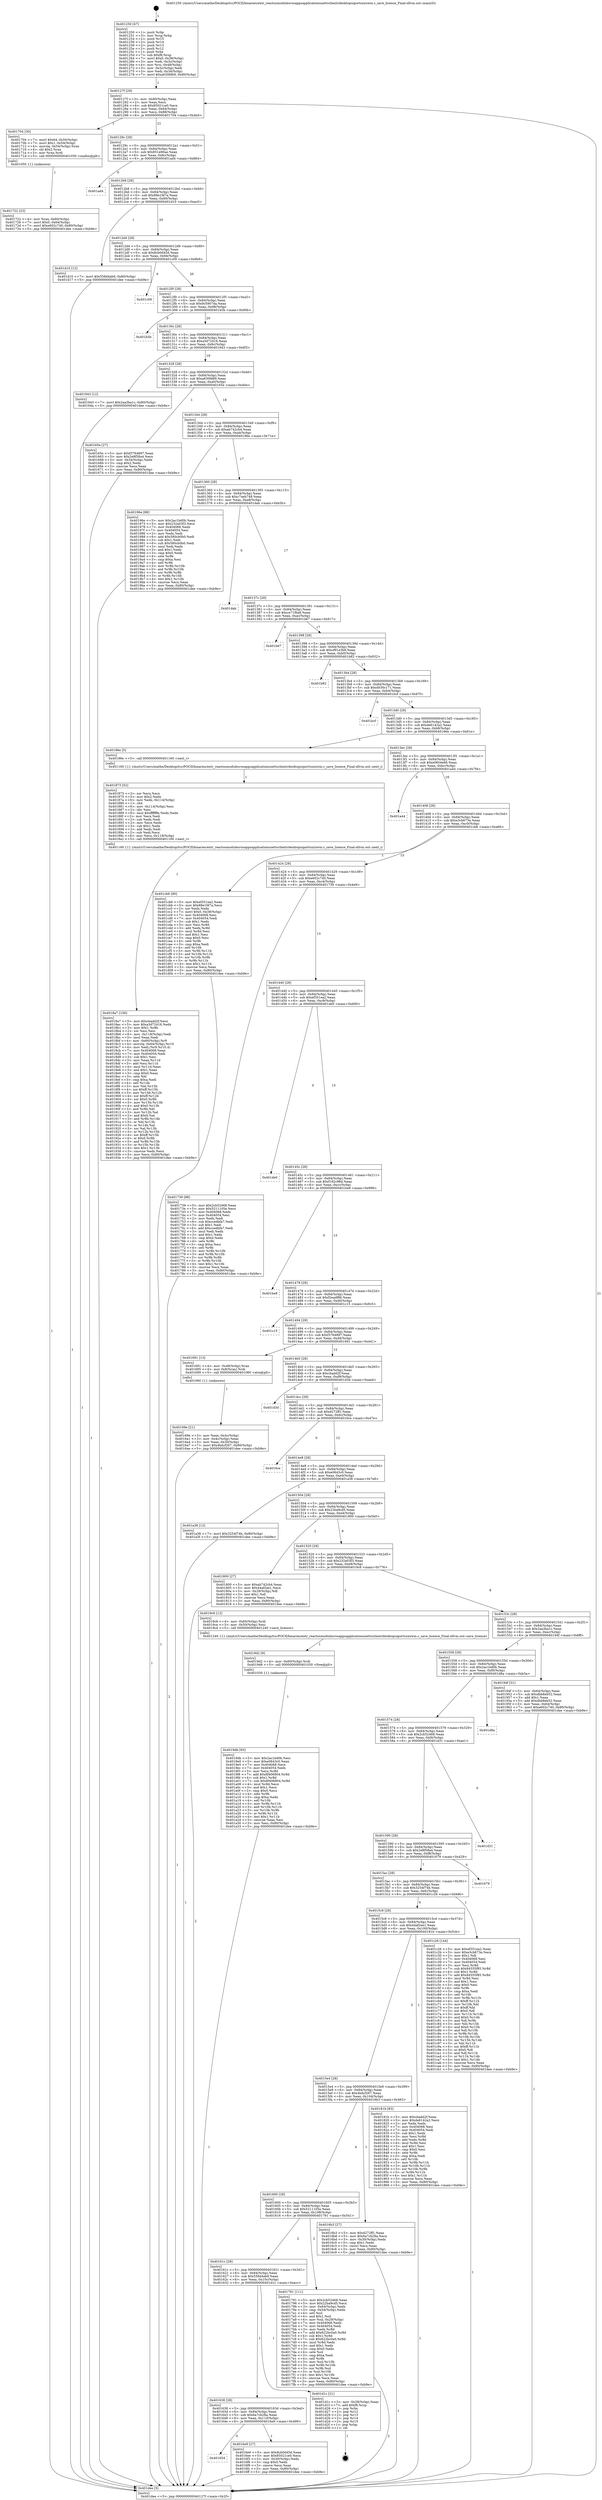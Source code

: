 digraph "0x401250" {
  label = "0x401250 (/mnt/c/Users/mathe/Desktop/tcc/POCII/binaries/extr_reactosmodulesrosappsapplicationsnettsclientrdesktopuiportsxxxwin.c_save_licence_Final-ollvm.out::main(0))"
  labelloc = "t"
  node[shape=record]

  Entry [label="",width=0.3,height=0.3,shape=circle,fillcolor=black,style=filled]
  "0x40127f" [label="{
     0x40127f [29]\l
     | [instrs]\l
     &nbsp;&nbsp;0x40127f \<+3\>: mov -0x80(%rbp),%eax\l
     &nbsp;&nbsp;0x401282 \<+2\>: mov %eax,%ecx\l
     &nbsp;&nbsp;0x401284 \<+6\>: sub $0x85021ce0,%ecx\l
     &nbsp;&nbsp;0x40128a \<+6\>: mov %eax,-0x84(%rbp)\l
     &nbsp;&nbsp;0x401290 \<+6\>: mov %ecx,-0x88(%rbp)\l
     &nbsp;&nbsp;0x401296 \<+6\>: je 0000000000401704 \<main+0x4b4\>\l
  }"]
  "0x401704" [label="{
     0x401704 [30]\l
     | [instrs]\l
     &nbsp;&nbsp;0x401704 \<+7\>: movl $0x64,-0x50(%rbp)\l
     &nbsp;&nbsp;0x40170b \<+7\>: movl $0x1,-0x54(%rbp)\l
     &nbsp;&nbsp;0x401712 \<+4\>: movslq -0x54(%rbp),%rax\l
     &nbsp;&nbsp;0x401716 \<+4\>: shl $0x2,%rax\l
     &nbsp;&nbsp;0x40171a \<+3\>: mov %rax,%rdi\l
     &nbsp;&nbsp;0x40171d \<+5\>: call 0000000000401050 \<malloc@plt\>\l
     | [calls]\l
     &nbsp;&nbsp;0x401050 \{1\} (unknown)\l
  }"]
  "0x40129c" [label="{
     0x40129c [28]\l
     | [instrs]\l
     &nbsp;&nbsp;0x40129c \<+5\>: jmp 00000000004012a1 \<main+0x51\>\l
     &nbsp;&nbsp;0x4012a1 \<+6\>: mov -0x84(%rbp),%eax\l
     &nbsp;&nbsp;0x4012a7 \<+5\>: sub $0x851e90ae,%eax\l
     &nbsp;&nbsp;0x4012ac \<+6\>: mov %eax,-0x8c(%rbp)\l
     &nbsp;&nbsp;0x4012b2 \<+6\>: je 0000000000401ad4 \<main+0x884\>\l
  }"]
  Exit [label="",width=0.3,height=0.3,shape=circle,fillcolor=black,style=filled,peripheries=2]
  "0x401ad4" [label="{
     0x401ad4\l
  }", style=dashed]
  "0x4012b8" [label="{
     0x4012b8 [28]\l
     | [instrs]\l
     &nbsp;&nbsp;0x4012b8 \<+5\>: jmp 00000000004012bd \<main+0x6d\>\l
     &nbsp;&nbsp;0x4012bd \<+6\>: mov -0x84(%rbp),%eax\l
     &nbsp;&nbsp;0x4012c3 \<+5\>: sub $0x88e1fd7a,%eax\l
     &nbsp;&nbsp;0x4012c8 \<+6\>: mov %eax,-0x90(%rbp)\l
     &nbsp;&nbsp;0x4012ce \<+6\>: je 0000000000401d10 \<main+0xac0\>\l
  }"]
  "0x4019db" [label="{
     0x4019db [93]\l
     | [instrs]\l
     &nbsp;&nbsp;0x4019db \<+5\>: mov $0x2ac1bd0b,%esi\l
     &nbsp;&nbsp;0x4019e0 \<+5\>: mov $0xe0643c0,%eax\l
     &nbsp;&nbsp;0x4019e5 \<+7\>: mov 0x404068,%ecx\l
     &nbsp;&nbsp;0x4019ec \<+7\>: mov 0x404054,%edx\l
     &nbsp;&nbsp;0x4019f3 \<+3\>: mov %ecx,%r8d\l
     &nbsp;&nbsp;0x4019f6 \<+7\>: add $0x8f406804,%r8d\l
     &nbsp;&nbsp;0x4019fd \<+4\>: sub $0x1,%r8d\l
     &nbsp;&nbsp;0x401a01 \<+7\>: sub $0x8f406804,%r8d\l
     &nbsp;&nbsp;0x401a08 \<+4\>: imul %r8d,%ecx\l
     &nbsp;&nbsp;0x401a0c \<+3\>: and $0x1,%ecx\l
     &nbsp;&nbsp;0x401a0f \<+3\>: cmp $0x0,%ecx\l
     &nbsp;&nbsp;0x401a12 \<+4\>: sete %r9b\l
     &nbsp;&nbsp;0x401a16 \<+3\>: cmp $0xa,%edx\l
     &nbsp;&nbsp;0x401a19 \<+4\>: setl %r10b\l
     &nbsp;&nbsp;0x401a1d \<+3\>: mov %r9b,%r11b\l
     &nbsp;&nbsp;0x401a20 \<+3\>: and %r10b,%r11b\l
     &nbsp;&nbsp;0x401a23 \<+3\>: xor %r10b,%r9b\l
     &nbsp;&nbsp;0x401a26 \<+3\>: or %r9b,%r11b\l
     &nbsp;&nbsp;0x401a29 \<+4\>: test $0x1,%r11b\l
     &nbsp;&nbsp;0x401a2d \<+3\>: cmovne %eax,%esi\l
     &nbsp;&nbsp;0x401a30 \<+3\>: mov %esi,-0x80(%rbp)\l
     &nbsp;&nbsp;0x401a33 \<+5\>: jmp 0000000000401dee \<main+0xb9e\>\l
  }"]
  "0x401d10" [label="{
     0x401d10 [12]\l
     | [instrs]\l
     &nbsp;&nbsp;0x401d10 \<+7\>: movl $0x558d4ab9,-0x80(%rbp)\l
     &nbsp;&nbsp;0x401d17 \<+5\>: jmp 0000000000401dee \<main+0xb9e\>\l
  }"]
  "0x4012d4" [label="{
     0x4012d4 [28]\l
     | [instrs]\l
     &nbsp;&nbsp;0x4012d4 \<+5\>: jmp 00000000004012d9 \<main+0x89\>\l
     &nbsp;&nbsp;0x4012d9 \<+6\>: mov -0x84(%rbp),%eax\l
     &nbsp;&nbsp;0x4012df \<+5\>: sub $0x8cb0d45d,%eax\l
     &nbsp;&nbsp;0x4012e4 \<+6\>: mov %eax,-0x94(%rbp)\l
     &nbsp;&nbsp;0x4012ea \<+6\>: je 0000000000401c09 \<main+0x9b9\>\l
  }"]
  "0x4019d2" [label="{
     0x4019d2 [9]\l
     | [instrs]\l
     &nbsp;&nbsp;0x4019d2 \<+4\>: mov -0x60(%rbp),%rdi\l
     &nbsp;&nbsp;0x4019d6 \<+5\>: call 0000000000401030 \<free@plt\>\l
     | [calls]\l
     &nbsp;&nbsp;0x401030 \{1\} (unknown)\l
  }"]
  "0x401c09" [label="{
     0x401c09\l
  }", style=dashed]
  "0x4012f0" [label="{
     0x4012f0 [28]\l
     | [instrs]\l
     &nbsp;&nbsp;0x4012f0 \<+5\>: jmp 00000000004012f5 \<main+0xa5\>\l
     &nbsp;&nbsp;0x4012f5 \<+6\>: mov -0x84(%rbp),%eax\l
     &nbsp;&nbsp;0x4012fb \<+5\>: sub $0x9c5907da,%eax\l
     &nbsp;&nbsp;0x401300 \<+6\>: mov %eax,-0x98(%rbp)\l
     &nbsp;&nbsp;0x401306 \<+6\>: je 0000000000401b5b \<main+0x90b\>\l
  }"]
  "0x4018a7" [label="{
     0x4018a7 [156]\l
     | [instrs]\l
     &nbsp;&nbsp;0x4018a7 \<+5\>: mov $0xcbadd2f,%ecx\l
     &nbsp;&nbsp;0x4018ac \<+5\>: mov $0xa3d72416,%edx\l
     &nbsp;&nbsp;0x4018b1 \<+3\>: mov $0x1,%r8b\l
     &nbsp;&nbsp;0x4018b4 \<+2\>: xor %esi,%esi\l
     &nbsp;&nbsp;0x4018b6 \<+6\>: mov -0x118(%rbp),%edi\l
     &nbsp;&nbsp;0x4018bc \<+3\>: imul %eax,%edi\l
     &nbsp;&nbsp;0x4018bf \<+4\>: mov -0x60(%rbp),%r9\l
     &nbsp;&nbsp;0x4018c3 \<+4\>: movslq -0x64(%rbp),%r10\l
     &nbsp;&nbsp;0x4018c7 \<+4\>: mov %edi,(%r9,%r10,4)\l
     &nbsp;&nbsp;0x4018cb \<+7\>: mov 0x404068,%eax\l
     &nbsp;&nbsp;0x4018d2 \<+7\>: mov 0x404054,%edi\l
     &nbsp;&nbsp;0x4018d9 \<+3\>: sub $0x1,%esi\l
     &nbsp;&nbsp;0x4018dc \<+3\>: mov %eax,%r11d\l
     &nbsp;&nbsp;0x4018df \<+3\>: add %esi,%r11d\l
     &nbsp;&nbsp;0x4018e2 \<+4\>: imul %r11d,%eax\l
     &nbsp;&nbsp;0x4018e6 \<+3\>: and $0x1,%eax\l
     &nbsp;&nbsp;0x4018e9 \<+3\>: cmp $0x0,%eax\l
     &nbsp;&nbsp;0x4018ec \<+3\>: sete %bl\l
     &nbsp;&nbsp;0x4018ef \<+3\>: cmp $0xa,%edi\l
     &nbsp;&nbsp;0x4018f2 \<+4\>: setl %r14b\l
     &nbsp;&nbsp;0x4018f6 \<+3\>: mov %bl,%r15b\l
     &nbsp;&nbsp;0x4018f9 \<+4\>: xor $0xff,%r15b\l
     &nbsp;&nbsp;0x4018fd \<+3\>: mov %r14b,%r12b\l
     &nbsp;&nbsp;0x401900 \<+4\>: xor $0xff,%r12b\l
     &nbsp;&nbsp;0x401904 \<+4\>: xor $0x0,%r8b\l
     &nbsp;&nbsp;0x401908 \<+3\>: mov %r15b,%r13b\l
     &nbsp;&nbsp;0x40190b \<+4\>: and $0x0,%r13b\l
     &nbsp;&nbsp;0x40190f \<+3\>: and %r8b,%bl\l
     &nbsp;&nbsp;0x401912 \<+3\>: mov %r12b,%al\l
     &nbsp;&nbsp;0x401915 \<+2\>: and $0x0,%al\l
     &nbsp;&nbsp;0x401917 \<+3\>: and %r8b,%r14b\l
     &nbsp;&nbsp;0x40191a \<+3\>: or %bl,%r13b\l
     &nbsp;&nbsp;0x40191d \<+3\>: or %r14b,%al\l
     &nbsp;&nbsp;0x401920 \<+3\>: xor %al,%r13b\l
     &nbsp;&nbsp;0x401923 \<+3\>: or %r12b,%r15b\l
     &nbsp;&nbsp;0x401926 \<+4\>: xor $0xff,%r15b\l
     &nbsp;&nbsp;0x40192a \<+4\>: or $0x0,%r8b\l
     &nbsp;&nbsp;0x40192e \<+3\>: and %r8b,%r15b\l
     &nbsp;&nbsp;0x401931 \<+3\>: or %r15b,%r13b\l
     &nbsp;&nbsp;0x401934 \<+4\>: test $0x1,%r13b\l
     &nbsp;&nbsp;0x401938 \<+3\>: cmovne %edx,%ecx\l
     &nbsp;&nbsp;0x40193b \<+3\>: mov %ecx,-0x80(%rbp)\l
     &nbsp;&nbsp;0x40193e \<+5\>: jmp 0000000000401dee \<main+0xb9e\>\l
  }"]
  "0x401b5b" [label="{
     0x401b5b\l
  }", style=dashed]
  "0x40130c" [label="{
     0x40130c [28]\l
     | [instrs]\l
     &nbsp;&nbsp;0x40130c \<+5\>: jmp 0000000000401311 \<main+0xc1\>\l
     &nbsp;&nbsp;0x401311 \<+6\>: mov -0x84(%rbp),%eax\l
     &nbsp;&nbsp;0x401317 \<+5\>: sub $0xa3d72416,%eax\l
     &nbsp;&nbsp;0x40131c \<+6\>: mov %eax,-0x9c(%rbp)\l
     &nbsp;&nbsp;0x401322 \<+6\>: je 0000000000401943 \<main+0x6f3\>\l
  }"]
  "0x401873" [label="{
     0x401873 [52]\l
     | [instrs]\l
     &nbsp;&nbsp;0x401873 \<+2\>: xor %ecx,%ecx\l
     &nbsp;&nbsp;0x401875 \<+5\>: mov $0x2,%edx\l
     &nbsp;&nbsp;0x40187a \<+6\>: mov %edx,-0x114(%rbp)\l
     &nbsp;&nbsp;0x401880 \<+1\>: cltd\l
     &nbsp;&nbsp;0x401881 \<+6\>: mov -0x114(%rbp),%esi\l
     &nbsp;&nbsp;0x401887 \<+2\>: idiv %esi\l
     &nbsp;&nbsp;0x401889 \<+6\>: imul $0xfffffffe,%edx,%edx\l
     &nbsp;&nbsp;0x40188f \<+2\>: mov %ecx,%edi\l
     &nbsp;&nbsp;0x401891 \<+2\>: sub %edx,%edi\l
     &nbsp;&nbsp;0x401893 \<+2\>: mov %ecx,%edx\l
     &nbsp;&nbsp;0x401895 \<+3\>: sub $0x1,%edx\l
     &nbsp;&nbsp;0x401898 \<+2\>: add %edx,%edi\l
     &nbsp;&nbsp;0x40189a \<+2\>: sub %edi,%ecx\l
     &nbsp;&nbsp;0x40189c \<+6\>: mov %ecx,-0x118(%rbp)\l
     &nbsp;&nbsp;0x4018a2 \<+5\>: call 0000000000401160 \<next_i\>\l
     | [calls]\l
     &nbsp;&nbsp;0x401160 \{1\} (/mnt/c/Users/mathe/Desktop/tcc/POCII/binaries/extr_reactosmodulesrosappsapplicationsnettsclientrdesktopuiportsxxxwin.c_save_licence_Final-ollvm.out::next_i)\l
  }"]
  "0x401943" [label="{
     0x401943 [12]\l
     | [instrs]\l
     &nbsp;&nbsp;0x401943 \<+7\>: movl $0x2aa3ba1c,-0x80(%rbp)\l
     &nbsp;&nbsp;0x40194a \<+5\>: jmp 0000000000401dee \<main+0xb9e\>\l
  }"]
  "0x401328" [label="{
     0x401328 [28]\l
     | [instrs]\l
     &nbsp;&nbsp;0x401328 \<+5\>: jmp 000000000040132d \<main+0xdd\>\l
     &nbsp;&nbsp;0x40132d \<+6\>: mov -0x84(%rbp),%eax\l
     &nbsp;&nbsp;0x401333 \<+5\>: sub $0xa630fd69,%eax\l
     &nbsp;&nbsp;0x401338 \<+6\>: mov %eax,-0xa0(%rbp)\l
     &nbsp;&nbsp;0x40133e \<+6\>: je 000000000040165e \<main+0x40e\>\l
  }"]
  "0x401722" [label="{
     0x401722 [23]\l
     | [instrs]\l
     &nbsp;&nbsp;0x401722 \<+4\>: mov %rax,-0x60(%rbp)\l
     &nbsp;&nbsp;0x401726 \<+7\>: movl $0x0,-0x64(%rbp)\l
     &nbsp;&nbsp;0x40172d \<+7\>: movl $0xe602c740,-0x80(%rbp)\l
     &nbsp;&nbsp;0x401734 \<+5\>: jmp 0000000000401dee \<main+0xb9e\>\l
  }"]
  "0x40165e" [label="{
     0x40165e [27]\l
     | [instrs]\l
     &nbsp;&nbsp;0x40165e \<+5\>: mov $0xf3764897,%eax\l
     &nbsp;&nbsp;0x401663 \<+5\>: mov $0x2e8f58a4,%ecx\l
     &nbsp;&nbsp;0x401668 \<+3\>: mov -0x34(%rbp),%edx\l
     &nbsp;&nbsp;0x40166b \<+3\>: cmp $0x2,%edx\l
     &nbsp;&nbsp;0x40166e \<+3\>: cmovne %ecx,%eax\l
     &nbsp;&nbsp;0x401671 \<+3\>: mov %eax,-0x80(%rbp)\l
     &nbsp;&nbsp;0x401674 \<+5\>: jmp 0000000000401dee \<main+0xb9e\>\l
  }"]
  "0x401344" [label="{
     0x401344 [28]\l
     | [instrs]\l
     &nbsp;&nbsp;0x401344 \<+5\>: jmp 0000000000401349 \<main+0xf9\>\l
     &nbsp;&nbsp;0x401349 \<+6\>: mov -0x84(%rbp),%eax\l
     &nbsp;&nbsp;0x40134f \<+5\>: sub $0xab742cb4,%eax\l
     &nbsp;&nbsp;0x401354 \<+6\>: mov %eax,-0xa4(%rbp)\l
     &nbsp;&nbsp;0x40135a \<+6\>: je 000000000040196e \<main+0x71e\>\l
  }"]
  "0x401dee" [label="{
     0x401dee [5]\l
     | [instrs]\l
     &nbsp;&nbsp;0x401dee \<+5\>: jmp 000000000040127f \<main+0x2f\>\l
  }"]
  "0x401250" [label="{
     0x401250 [47]\l
     | [instrs]\l
     &nbsp;&nbsp;0x401250 \<+1\>: push %rbp\l
     &nbsp;&nbsp;0x401251 \<+3\>: mov %rsp,%rbp\l
     &nbsp;&nbsp;0x401254 \<+2\>: push %r15\l
     &nbsp;&nbsp;0x401256 \<+2\>: push %r14\l
     &nbsp;&nbsp;0x401258 \<+2\>: push %r13\l
     &nbsp;&nbsp;0x40125a \<+2\>: push %r12\l
     &nbsp;&nbsp;0x40125c \<+1\>: push %rbx\l
     &nbsp;&nbsp;0x40125d \<+7\>: sub $0xf8,%rsp\l
     &nbsp;&nbsp;0x401264 \<+7\>: movl $0x0,-0x38(%rbp)\l
     &nbsp;&nbsp;0x40126b \<+3\>: mov %edi,-0x3c(%rbp)\l
     &nbsp;&nbsp;0x40126e \<+4\>: mov %rsi,-0x48(%rbp)\l
     &nbsp;&nbsp;0x401272 \<+3\>: mov -0x3c(%rbp),%edi\l
     &nbsp;&nbsp;0x401275 \<+3\>: mov %edi,-0x34(%rbp)\l
     &nbsp;&nbsp;0x401278 \<+7\>: movl $0xa630fd69,-0x80(%rbp)\l
  }"]
  "0x401654" [label="{
     0x401654\l
  }", style=dashed]
  "0x40196e" [label="{
     0x40196e [88]\l
     | [instrs]\l
     &nbsp;&nbsp;0x40196e \<+5\>: mov $0x2ac1bd0b,%eax\l
     &nbsp;&nbsp;0x401973 \<+5\>: mov $0x232a03f3,%ecx\l
     &nbsp;&nbsp;0x401978 \<+7\>: mov 0x404068,%edx\l
     &nbsp;&nbsp;0x40197f \<+7\>: mov 0x404054,%esi\l
     &nbsp;&nbsp;0x401986 \<+2\>: mov %edx,%edi\l
     &nbsp;&nbsp;0x401988 \<+6\>: add $0x580cb0b0,%edi\l
     &nbsp;&nbsp;0x40198e \<+3\>: sub $0x1,%edi\l
     &nbsp;&nbsp;0x401991 \<+6\>: sub $0x580cb0b0,%edi\l
     &nbsp;&nbsp;0x401997 \<+3\>: imul %edi,%edx\l
     &nbsp;&nbsp;0x40199a \<+3\>: and $0x1,%edx\l
     &nbsp;&nbsp;0x40199d \<+3\>: cmp $0x0,%edx\l
     &nbsp;&nbsp;0x4019a0 \<+4\>: sete %r8b\l
     &nbsp;&nbsp;0x4019a4 \<+3\>: cmp $0xa,%esi\l
     &nbsp;&nbsp;0x4019a7 \<+4\>: setl %r9b\l
     &nbsp;&nbsp;0x4019ab \<+3\>: mov %r8b,%r10b\l
     &nbsp;&nbsp;0x4019ae \<+3\>: and %r9b,%r10b\l
     &nbsp;&nbsp;0x4019b1 \<+3\>: xor %r9b,%r8b\l
     &nbsp;&nbsp;0x4019b4 \<+3\>: or %r8b,%r10b\l
     &nbsp;&nbsp;0x4019b7 \<+4\>: test $0x1,%r10b\l
     &nbsp;&nbsp;0x4019bb \<+3\>: cmovne %ecx,%eax\l
     &nbsp;&nbsp;0x4019be \<+3\>: mov %eax,-0x80(%rbp)\l
     &nbsp;&nbsp;0x4019c1 \<+5\>: jmp 0000000000401dee \<main+0xb9e\>\l
  }"]
  "0x401360" [label="{
     0x401360 [28]\l
     | [instrs]\l
     &nbsp;&nbsp;0x401360 \<+5\>: jmp 0000000000401365 \<main+0x115\>\l
     &nbsp;&nbsp;0x401365 \<+6\>: mov -0x84(%rbp),%eax\l
     &nbsp;&nbsp;0x40136b \<+5\>: sub $0xc7aeb748,%eax\l
     &nbsp;&nbsp;0x401370 \<+6\>: mov %eax,-0xa8(%rbp)\l
     &nbsp;&nbsp;0x401376 \<+6\>: je 0000000000401dab \<main+0xb5b\>\l
  }"]
  "0x4016e9" [label="{
     0x4016e9 [27]\l
     | [instrs]\l
     &nbsp;&nbsp;0x4016e9 \<+5\>: mov $0x8cb0d45d,%eax\l
     &nbsp;&nbsp;0x4016ee \<+5\>: mov $0x85021ce0,%ecx\l
     &nbsp;&nbsp;0x4016f3 \<+3\>: mov -0x30(%rbp),%edx\l
     &nbsp;&nbsp;0x4016f6 \<+3\>: cmp $0x0,%edx\l
     &nbsp;&nbsp;0x4016f9 \<+3\>: cmove %ecx,%eax\l
     &nbsp;&nbsp;0x4016fc \<+3\>: mov %eax,-0x80(%rbp)\l
     &nbsp;&nbsp;0x4016ff \<+5\>: jmp 0000000000401dee \<main+0xb9e\>\l
  }"]
  "0x401dab" [label="{
     0x401dab\l
  }", style=dashed]
  "0x40137c" [label="{
     0x40137c [28]\l
     | [instrs]\l
     &nbsp;&nbsp;0x40137c \<+5\>: jmp 0000000000401381 \<main+0x131\>\l
     &nbsp;&nbsp;0x401381 \<+6\>: mov -0x84(%rbp),%eax\l
     &nbsp;&nbsp;0x401387 \<+5\>: sub $0xce71f6a6,%eax\l
     &nbsp;&nbsp;0x40138c \<+6\>: mov %eax,-0xac(%rbp)\l
     &nbsp;&nbsp;0x401392 \<+6\>: je 0000000000401b67 \<main+0x917\>\l
  }"]
  "0x401638" [label="{
     0x401638 [28]\l
     | [instrs]\l
     &nbsp;&nbsp;0x401638 \<+5\>: jmp 000000000040163d \<main+0x3ed\>\l
     &nbsp;&nbsp;0x40163d \<+6\>: mov -0x84(%rbp),%eax\l
     &nbsp;&nbsp;0x401643 \<+5\>: sub $0x6a7cb28a,%eax\l
     &nbsp;&nbsp;0x401648 \<+6\>: mov %eax,-0x110(%rbp)\l
     &nbsp;&nbsp;0x40164e \<+6\>: je 00000000004016e9 \<main+0x499\>\l
  }"]
  "0x401b67" [label="{
     0x401b67\l
  }", style=dashed]
  "0x401398" [label="{
     0x401398 [28]\l
     | [instrs]\l
     &nbsp;&nbsp;0x401398 \<+5\>: jmp 000000000040139d \<main+0x14d\>\l
     &nbsp;&nbsp;0x40139d \<+6\>: mov -0x84(%rbp),%eax\l
     &nbsp;&nbsp;0x4013a3 \<+5\>: sub $0xcf91e3b8,%eax\l
     &nbsp;&nbsp;0x4013a8 \<+6\>: mov %eax,-0xb0(%rbp)\l
     &nbsp;&nbsp;0x4013ae \<+6\>: je 0000000000401b82 \<main+0x932\>\l
  }"]
  "0x401d1c" [label="{
     0x401d1c [21]\l
     | [instrs]\l
     &nbsp;&nbsp;0x401d1c \<+3\>: mov -0x38(%rbp),%eax\l
     &nbsp;&nbsp;0x401d1f \<+7\>: add $0xf8,%rsp\l
     &nbsp;&nbsp;0x401d26 \<+1\>: pop %rbx\l
     &nbsp;&nbsp;0x401d27 \<+2\>: pop %r12\l
     &nbsp;&nbsp;0x401d29 \<+2\>: pop %r13\l
     &nbsp;&nbsp;0x401d2b \<+2\>: pop %r14\l
     &nbsp;&nbsp;0x401d2d \<+2\>: pop %r15\l
     &nbsp;&nbsp;0x401d2f \<+1\>: pop %rbp\l
     &nbsp;&nbsp;0x401d30 \<+1\>: ret\l
  }"]
  "0x401b82" [label="{
     0x401b82\l
  }", style=dashed]
  "0x4013b4" [label="{
     0x4013b4 [28]\l
     | [instrs]\l
     &nbsp;&nbsp;0x4013b4 \<+5\>: jmp 00000000004013b9 \<main+0x169\>\l
     &nbsp;&nbsp;0x4013b9 \<+6\>: mov -0x84(%rbp),%eax\l
     &nbsp;&nbsp;0x4013bf \<+5\>: sub $0xd030c171,%eax\l
     &nbsp;&nbsp;0x4013c4 \<+6\>: mov %eax,-0xb4(%rbp)\l
     &nbsp;&nbsp;0x4013ca \<+6\>: je 0000000000401bcf \<main+0x97f\>\l
  }"]
  "0x40161c" [label="{
     0x40161c [28]\l
     | [instrs]\l
     &nbsp;&nbsp;0x40161c \<+5\>: jmp 0000000000401621 \<main+0x3d1\>\l
     &nbsp;&nbsp;0x401621 \<+6\>: mov -0x84(%rbp),%eax\l
     &nbsp;&nbsp;0x401627 \<+5\>: sub $0x558d4ab9,%eax\l
     &nbsp;&nbsp;0x40162c \<+6\>: mov %eax,-0x10c(%rbp)\l
     &nbsp;&nbsp;0x401632 \<+6\>: je 0000000000401d1c \<main+0xacc\>\l
  }"]
  "0x401bcf" [label="{
     0x401bcf\l
  }", style=dashed]
  "0x4013d0" [label="{
     0x4013d0 [28]\l
     | [instrs]\l
     &nbsp;&nbsp;0x4013d0 \<+5\>: jmp 00000000004013d5 \<main+0x185\>\l
     &nbsp;&nbsp;0x4013d5 \<+6\>: mov -0x84(%rbp),%eax\l
     &nbsp;&nbsp;0x4013db \<+5\>: sub $0xde6142a2,%eax\l
     &nbsp;&nbsp;0x4013e0 \<+6\>: mov %eax,-0xb8(%rbp)\l
     &nbsp;&nbsp;0x4013e6 \<+6\>: je 000000000040186e \<main+0x61e\>\l
  }"]
  "0x401791" [label="{
     0x401791 [111]\l
     | [instrs]\l
     &nbsp;&nbsp;0x401791 \<+5\>: mov $0x2cb52468,%eax\l
     &nbsp;&nbsp;0x401796 \<+5\>: mov $0x22ba9cd5,%ecx\l
     &nbsp;&nbsp;0x40179b \<+3\>: mov -0x64(%rbp),%edx\l
     &nbsp;&nbsp;0x40179e \<+3\>: cmp -0x54(%rbp),%edx\l
     &nbsp;&nbsp;0x4017a1 \<+4\>: setl %sil\l
     &nbsp;&nbsp;0x4017a5 \<+4\>: and $0x1,%sil\l
     &nbsp;&nbsp;0x4017a9 \<+4\>: mov %sil,-0x29(%rbp)\l
     &nbsp;&nbsp;0x4017ad \<+7\>: mov 0x404068,%edx\l
     &nbsp;&nbsp;0x4017b4 \<+7\>: mov 0x404054,%edi\l
     &nbsp;&nbsp;0x4017bb \<+3\>: mov %edx,%r8d\l
     &nbsp;&nbsp;0x4017be \<+7\>: add $0x622bc0a0,%r8d\l
     &nbsp;&nbsp;0x4017c5 \<+4\>: sub $0x1,%r8d\l
     &nbsp;&nbsp;0x4017c9 \<+7\>: sub $0x622bc0a0,%r8d\l
     &nbsp;&nbsp;0x4017d0 \<+4\>: imul %r8d,%edx\l
     &nbsp;&nbsp;0x4017d4 \<+3\>: and $0x1,%edx\l
     &nbsp;&nbsp;0x4017d7 \<+3\>: cmp $0x0,%edx\l
     &nbsp;&nbsp;0x4017da \<+4\>: sete %sil\l
     &nbsp;&nbsp;0x4017de \<+3\>: cmp $0xa,%edi\l
     &nbsp;&nbsp;0x4017e1 \<+4\>: setl %r9b\l
     &nbsp;&nbsp;0x4017e5 \<+3\>: mov %sil,%r10b\l
     &nbsp;&nbsp;0x4017e8 \<+3\>: and %r9b,%r10b\l
     &nbsp;&nbsp;0x4017eb \<+3\>: xor %r9b,%sil\l
     &nbsp;&nbsp;0x4017ee \<+3\>: or %sil,%r10b\l
     &nbsp;&nbsp;0x4017f1 \<+4\>: test $0x1,%r10b\l
     &nbsp;&nbsp;0x4017f5 \<+3\>: cmovne %ecx,%eax\l
     &nbsp;&nbsp;0x4017f8 \<+3\>: mov %eax,-0x80(%rbp)\l
     &nbsp;&nbsp;0x4017fb \<+5\>: jmp 0000000000401dee \<main+0xb9e\>\l
  }"]
  "0x40186e" [label="{
     0x40186e [5]\l
     | [instrs]\l
     &nbsp;&nbsp;0x40186e \<+5\>: call 0000000000401160 \<next_i\>\l
     | [calls]\l
     &nbsp;&nbsp;0x401160 \{1\} (/mnt/c/Users/mathe/Desktop/tcc/POCII/binaries/extr_reactosmodulesrosappsapplicationsnettsclientrdesktopuiportsxxxwin.c_save_licence_Final-ollvm.out::next_i)\l
  }"]
  "0x4013ec" [label="{
     0x4013ec [28]\l
     | [instrs]\l
     &nbsp;&nbsp;0x4013ec \<+5\>: jmp 00000000004013f1 \<main+0x1a1\>\l
     &nbsp;&nbsp;0x4013f1 \<+6\>: mov -0x84(%rbp),%eax\l
     &nbsp;&nbsp;0x4013f7 \<+5\>: sub $0xe0604e66,%eax\l
     &nbsp;&nbsp;0x4013fc \<+6\>: mov %eax,-0xbc(%rbp)\l
     &nbsp;&nbsp;0x401402 \<+6\>: je 0000000000401a44 \<main+0x7f4\>\l
  }"]
  "0x401600" [label="{
     0x401600 [28]\l
     | [instrs]\l
     &nbsp;&nbsp;0x401600 \<+5\>: jmp 0000000000401605 \<main+0x3b5\>\l
     &nbsp;&nbsp;0x401605 \<+6\>: mov -0x84(%rbp),%eax\l
     &nbsp;&nbsp;0x40160b \<+5\>: sub $0x5211105e,%eax\l
     &nbsp;&nbsp;0x401610 \<+6\>: mov %eax,-0x108(%rbp)\l
     &nbsp;&nbsp;0x401616 \<+6\>: je 0000000000401791 \<main+0x541\>\l
  }"]
  "0x401a44" [label="{
     0x401a44\l
  }", style=dashed]
  "0x401408" [label="{
     0x401408 [28]\l
     | [instrs]\l
     &nbsp;&nbsp;0x401408 \<+5\>: jmp 000000000040140d \<main+0x1bd\>\l
     &nbsp;&nbsp;0x40140d \<+6\>: mov -0x84(%rbp),%eax\l
     &nbsp;&nbsp;0x401413 \<+5\>: sub $0xe3cb673e,%eax\l
     &nbsp;&nbsp;0x401418 \<+6\>: mov %eax,-0xc0(%rbp)\l
     &nbsp;&nbsp;0x40141e \<+6\>: je 0000000000401cb6 \<main+0xa66\>\l
  }"]
  "0x4016b3" [label="{
     0x4016b3 [27]\l
     | [instrs]\l
     &nbsp;&nbsp;0x4016b3 \<+5\>: mov $0xd272ff1,%eax\l
     &nbsp;&nbsp;0x4016b8 \<+5\>: mov $0x6a7cb28a,%ecx\l
     &nbsp;&nbsp;0x4016bd \<+3\>: mov -0x30(%rbp),%edx\l
     &nbsp;&nbsp;0x4016c0 \<+3\>: cmp $0x1,%edx\l
     &nbsp;&nbsp;0x4016c3 \<+3\>: cmovl %ecx,%eax\l
     &nbsp;&nbsp;0x4016c6 \<+3\>: mov %eax,-0x80(%rbp)\l
     &nbsp;&nbsp;0x4016c9 \<+5\>: jmp 0000000000401dee \<main+0xb9e\>\l
  }"]
  "0x401cb6" [label="{
     0x401cb6 [90]\l
     | [instrs]\l
     &nbsp;&nbsp;0x401cb6 \<+5\>: mov $0xef351ea2,%eax\l
     &nbsp;&nbsp;0x401cbb \<+5\>: mov $0x88e1fd7a,%ecx\l
     &nbsp;&nbsp;0x401cc0 \<+2\>: xor %edx,%edx\l
     &nbsp;&nbsp;0x401cc2 \<+7\>: movl $0x0,-0x38(%rbp)\l
     &nbsp;&nbsp;0x401cc9 \<+7\>: mov 0x404068,%esi\l
     &nbsp;&nbsp;0x401cd0 \<+7\>: mov 0x404054,%edi\l
     &nbsp;&nbsp;0x401cd7 \<+3\>: sub $0x1,%edx\l
     &nbsp;&nbsp;0x401cda \<+3\>: mov %esi,%r8d\l
     &nbsp;&nbsp;0x401cdd \<+3\>: add %edx,%r8d\l
     &nbsp;&nbsp;0x401ce0 \<+4\>: imul %r8d,%esi\l
     &nbsp;&nbsp;0x401ce4 \<+3\>: and $0x1,%esi\l
     &nbsp;&nbsp;0x401ce7 \<+3\>: cmp $0x0,%esi\l
     &nbsp;&nbsp;0x401cea \<+4\>: sete %r9b\l
     &nbsp;&nbsp;0x401cee \<+3\>: cmp $0xa,%edi\l
     &nbsp;&nbsp;0x401cf1 \<+4\>: setl %r10b\l
     &nbsp;&nbsp;0x401cf5 \<+3\>: mov %r9b,%r11b\l
     &nbsp;&nbsp;0x401cf8 \<+3\>: and %r10b,%r11b\l
     &nbsp;&nbsp;0x401cfb \<+3\>: xor %r10b,%r9b\l
     &nbsp;&nbsp;0x401cfe \<+3\>: or %r9b,%r11b\l
     &nbsp;&nbsp;0x401d01 \<+4\>: test $0x1,%r11b\l
     &nbsp;&nbsp;0x401d05 \<+3\>: cmovne %ecx,%eax\l
     &nbsp;&nbsp;0x401d08 \<+3\>: mov %eax,-0x80(%rbp)\l
     &nbsp;&nbsp;0x401d0b \<+5\>: jmp 0000000000401dee \<main+0xb9e\>\l
  }"]
  "0x401424" [label="{
     0x401424 [28]\l
     | [instrs]\l
     &nbsp;&nbsp;0x401424 \<+5\>: jmp 0000000000401429 \<main+0x1d9\>\l
     &nbsp;&nbsp;0x401429 \<+6\>: mov -0x84(%rbp),%eax\l
     &nbsp;&nbsp;0x40142f \<+5\>: sub $0xe602c740,%eax\l
     &nbsp;&nbsp;0x401434 \<+6\>: mov %eax,-0xc4(%rbp)\l
     &nbsp;&nbsp;0x40143a \<+6\>: je 0000000000401739 \<main+0x4e9\>\l
  }"]
  "0x4015e4" [label="{
     0x4015e4 [28]\l
     | [instrs]\l
     &nbsp;&nbsp;0x4015e4 \<+5\>: jmp 00000000004015e9 \<main+0x399\>\l
     &nbsp;&nbsp;0x4015e9 \<+6\>: mov -0x84(%rbp),%eax\l
     &nbsp;&nbsp;0x4015ef \<+5\>: sub $0x4bdcf267,%eax\l
     &nbsp;&nbsp;0x4015f4 \<+6\>: mov %eax,-0x104(%rbp)\l
     &nbsp;&nbsp;0x4015fa \<+6\>: je 00000000004016b3 \<main+0x463\>\l
  }"]
  "0x401739" [label="{
     0x401739 [88]\l
     | [instrs]\l
     &nbsp;&nbsp;0x401739 \<+5\>: mov $0x2cb52468,%eax\l
     &nbsp;&nbsp;0x40173e \<+5\>: mov $0x5211105e,%ecx\l
     &nbsp;&nbsp;0x401743 \<+7\>: mov 0x404068,%edx\l
     &nbsp;&nbsp;0x40174a \<+7\>: mov 0x404054,%esi\l
     &nbsp;&nbsp;0x401751 \<+2\>: mov %edx,%edi\l
     &nbsp;&nbsp;0x401753 \<+6\>: sub $0xccedbfa7,%edi\l
     &nbsp;&nbsp;0x401759 \<+3\>: sub $0x1,%edi\l
     &nbsp;&nbsp;0x40175c \<+6\>: add $0xccedbfa7,%edi\l
     &nbsp;&nbsp;0x401762 \<+3\>: imul %edi,%edx\l
     &nbsp;&nbsp;0x401765 \<+3\>: and $0x1,%edx\l
     &nbsp;&nbsp;0x401768 \<+3\>: cmp $0x0,%edx\l
     &nbsp;&nbsp;0x40176b \<+4\>: sete %r8b\l
     &nbsp;&nbsp;0x40176f \<+3\>: cmp $0xa,%esi\l
     &nbsp;&nbsp;0x401772 \<+4\>: setl %r9b\l
     &nbsp;&nbsp;0x401776 \<+3\>: mov %r8b,%r10b\l
     &nbsp;&nbsp;0x401779 \<+3\>: and %r9b,%r10b\l
     &nbsp;&nbsp;0x40177c \<+3\>: xor %r9b,%r8b\l
     &nbsp;&nbsp;0x40177f \<+3\>: or %r8b,%r10b\l
     &nbsp;&nbsp;0x401782 \<+4\>: test $0x1,%r10b\l
     &nbsp;&nbsp;0x401786 \<+3\>: cmovne %ecx,%eax\l
     &nbsp;&nbsp;0x401789 \<+3\>: mov %eax,-0x80(%rbp)\l
     &nbsp;&nbsp;0x40178c \<+5\>: jmp 0000000000401dee \<main+0xb9e\>\l
  }"]
  "0x401440" [label="{
     0x401440 [28]\l
     | [instrs]\l
     &nbsp;&nbsp;0x401440 \<+5\>: jmp 0000000000401445 \<main+0x1f5\>\l
     &nbsp;&nbsp;0x401445 \<+6\>: mov -0x84(%rbp),%eax\l
     &nbsp;&nbsp;0x40144b \<+5\>: sub $0xef351ea2,%eax\l
     &nbsp;&nbsp;0x401450 \<+6\>: mov %eax,-0xc8(%rbp)\l
     &nbsp;&nbsp;0x401456 \<+6\>: je 0000000000401de0 \<main+0xb90\>\l
  }"]
  "0x40181b" [label="{
     0x40181b [83]\l
     | [instrs]\l
     &nbsp;&nbsp;0x40181b \<+5\>: mov $0xcbadd2f,%eax\l
     &nbsp;&nbsp;0x401820 \<+5\>: mov $0xde6142a2,%ecx\l
     &nbsp;&nbsp;0x401825 \<+2\>: xor %edx,%edx\l
     &nbsp;&nbsp;0x401827 \<+7\>: mov 0x404068,%esi\l
     &nbsp;&nbsp;0x40182e \<+7\>: mov 0x404054,%edi\l
     &nbsp;&nbsp;0x401835 \<+3\>: sub $0x1,%edx\l
     &nbsp;&nbsp;0x401838 \<+3\>: mov %esi,%r8d\l
     &nbsp;&nbsp;0x40183b \<+3\>: add %edx,%r8d\l
     &nbsp;&nbsp;0x40183e \<+4\>: imul %r8d,%esi\l
     &nbsp;&nbsp;0x401842 \<+3\>: and $0x1,%esi\l
     &nbsp;&nbsp;0x401845 \<+3\>: cmp $0x0,%esi\l
     &nbsp;&nbsp;0x401848 \<+4\>: sete %r9b\l
     &nbsp;&nbsp;0x40184c \<+3\>: cmp $0xa,%edi\l
     &nbsp;&nbsp;0x40184f \<+4\>: setl %r10b\l
     &nbsp;&nbsp;0x401853 \<+3\>: mov %r9b,%r11b\l
     &nbsp;&nbsp;0x401856 \<+3\>: and %r10b,%r11b\l
     &nbsp;&nbsp;0x401859 \<+3\>: xor %r10b,%r9b\l
     &nbsp;&nbsp;0x40185c \<+3\>: or %r9b,%r11b\l
     &nbsp;&nbsp;0x40185f \<+4\>: test $0x1,%r11b\l
     &nbsp;&nbsp;0x401863 \<+3\>: cmovne %ecx,%eax\l
     &nbsp;&nbsp;0x401866 \<+3\>: mov %eax,-0x80(%rbp)\l
     &nbsp;&nbsp;0x401869 \<+5\>: jmp 0000000000401dee \<main+0xb9e\>\l
  }"]
  "0x401de0" [label="{
     0x401de0\l
  }", style=dashed]
  "0x40145c" [label="{
     0x40145c [28]\l
     | [instrs]\l
     &nbsp;&nbsp;0x40145c \<+5\>: jmp 0000000000401461 \<main+0x211\>\l
     &nbsp;&nbsp;0x401461 \<+6\>: mov -0x84(%rbp),%eax\l
     &nbsp;&nbsp;0x401467 \<+5\>: sub $0xf192c98d,%eax\l
     &nbsp;&nbsp;0x40146c \<+6\>: mov %eax,-0xcc(%rbp)\l
     &nbsp;&nbsp;0x401472 \<+6\>: je 0000000000401be8 \<main+0x998\>\l
  }"]
  "0x4015c8" [label="{
     0x4015c8 [28]\l
     | [instrs]\l
     &nbsp;&nbsp;0x4015c8 \<+5\>: jmp 00000000004015cd \<main+0x37d\>\l
     &nbsp;&nbsp;0x4015cd \<+6\>: mov -0x84(%rbp),%eax\l
     &nbsp;&nbsp;0x4015d3 \<+5\>: sub $0x44af2ee1,%eax\l
     &nbsp;&nbsp;0x4015d8 \<+6\>: mov %eax,-0x100(%rbp)\l
     &nbsp;&nbsp;0x4015de \<+6\>: je 000000000040181b \<main+0x5cb\>\l
  }"]
  "0x401be8" [label="{
     0x401be8\l
  }", style=dashed]
  "0x401478" [label="{
     0x401478 [28]\l
     | [instrs]\l
     &nbsp;&nbsp;0x401478 \<+5\>: jmp 000000000040147d \<main+0x22d\>\l
     &nbsp;&nbsp;0x40147d \<+6\>: mov -0x84(%rbp),%eax\l
     &nbsp;&nbsp;0x401483 \<+5\>: sub $0xf2eadf86,%eax\l
     &nbsp;&nbsp;0x401488 \<+6\>: mov %eax,-0xd0(%rbp)\l
     &nbsp;&nbsp;0x40148e \<+6\>: je 0000000000401c15 \<main+0x9c5\>\l
  }"]
  "0x401c26" [label="{
     0x401c26 [144]\l
     | [instrs]\l
     &nbsp;&nbsp;0x401c26 \<+5\>: mov $0xef351ea2,%eax\l
     &nbsp;&nbsp;0x401c2b \<+5\>: mov $0xe3cb673e,%ecx\l
     &nbsp;&nbsp;0x401c30 \<+2\>: mov $0x1,%dl\l
     &nbsp;&nbsp;0x401c32 \<+7\>: mov 0x404068,%esi\l
     &nbsp;&nbsp;0x401c39 \<+7\>: mov 0x404054,%edi\l
     &nbsp;&nbsp;0x401c40 \<+3\>: mov %esi,%r8d\l
     &nbsp;&nbsp;0x401c43 \<+7\>: sub $0x84555f85,%r8d\l
     &nbsp;&nbsp;0x401c4a \<+4\>: sub $0x1,%r8d\l
     &nbsp;&nbsp;0x401c4e \<+7\>: add $0x84555f85,%r8d\l
     &nbsp;&nbsp;0x401c55 \<+4\>: imul %r8d,%esi\l
     &nbsp;&nbsp;0x401c59 \<+3\>: and $0x1,%esi\l
     &nbsp;&nbsp;0x401c5c \<+3\>: cmp $0x0,%esi\l
     &nbsp;&nbsp;0x401c5f \<+4\>: sete %r9b\l
     &nbsp;&nbsp;0x401c63 \<+3\>: cmp $0xa,%edi\l
     &nbsp;&nbsp;0x401c66 \<+4\>: setl %r10b\l
     &nbsp;&nbsp;0x401c6a \<+3\>: mov %r9b,%r11b\l
     &nbsp;&nbsp;0x401c6d \<+4\>: xor $0xff,%r11b\l
     &nbsp;&nbsp;0x401c71 \<+3\>: mov %r10b,%bl\l
     &nbsp;&nbsp;0x401c74 \<+3\>: xor $0xff,%bl\l
     &nbsp;&nbsp;0x401c77 \<+3\>: xor $0x0,%dl\l
     &nbsp;&nbsp;0x401c7a \<+3\>: mov %r11b,%r14b\l
     &nbsp;&nbsp;0x401c7d \<+4\>: and $0x0,%r14b\l
     &nbsp;&nbsp;0x401c81 \<+3\>: and %dl,%r9b\l
     &nbsp;&nbsp;0x401c84 \<+3\>: mov %bl,%r15b\l
     &nbsp;&nbsp;0x401c87 \<+4\>: and $0x0,%r15b\l
     &nbsp;&nbsp;0x401c8b \<+3\>: and %dl,%r10b\l
     &nbsp;&nbsp;0x401c8e \<+3\>: or %r9b,%r14b\l
     &nbsp;&nbsp;0x401c91 \<+3\>: or %r10b,%r15b\l
     &nbsp;&nbsp;0x401c94 \<+3\>: xor %r15b,%r14b\l
     &nbsp;&nbsp;0x401c97 \<+3\>: or %bl,%r11b\l
     &nbsp;&nbsp;0x401c9a \<+4\>: xor $0xff,%r11b\l
     &nbsp;&nbsp;0x401c9e \<+3\>: or $0x0,%dl\l
     &nbsp;&nbsp;0x401ca1 \<+3\>: and %dl,%r11b\l
     &nbsp;&nbsp;0x401ca4 \<+3\>: or %r11b,%r14b\l
     &nbsp;&nbsp;0x401ca7 \<+4\>: test $0x1,%r14b\l
     &nbsp;&nbsp;0x401cab \<+3\>: cmovne %ecx,%eax\l
     &nbsp;&nbsp;0x401cae \<+3\>: mov %eax,-0x80(%rbp)\l
     &nbsp;&nbsp;0x401cb1 \<+5\>: jmp 0000000000401dee \<main+0xb9e\>\l
  }"]
  "0x401c15" [label="{
     0x401c15\l
  }", style=dashed]
  "0x401494" [label="{
     0x401494 [28]\l
     | [instrs]\l
     &nbsp;&nbsp;0x401494 \<+5\>: jmp 0000000000401499 \<main+0x249\>\l
     &nbsp;&nbsp;0x401499 \<+6\>: mov -0x84(%rbp),%eax\l
     &nbsp;&nbsp;0x40149f \<+5\>: sub $0xf3764897,%eax\l
     &nbsp;&nbsp;0x4014a4 \<+6\>: mov %eax,-0xd4(%rbp)\l
     &nbsp;&nbsp;0x4014aa \<+6\>: je 0000000000401691 \<main+0x441\>\l
  }"]
  "0x4015ac" [label="{
     0x4015ac [28]\l
     | [instrs]\l
     &nbsp;&nbsp;0x4015ac \<+5\>: jmp 00000000004015b1 \<main+0x361\>\l
     &nbsp;&nbsp;0x4015b1 \<+6\>: mov -0x84(%rbp),%eax\l
     &nbsp;&nbsp;0x4015b7 \<+5\>: sub $0x3254f74b,%eax\l
     &nbsp;&nbsp;0x4015bc \<+6\>: mov %eax,-0xfc(%rbp)\l
     &nbsp;&nbsp;0x4015c2 \<+6\>: je 0000000000401c26 \<main+0x9d6\>\l
  }"]
  "0x401691" [label="{
     0x401691 [13]\l
     | [instrs]\l
     &nbsp;&nbsp;0x401691 \<+4\>: mov -0x48(%rbp),%rax\l
     &nbsp;&nbsp;0x401695 \<+4\>: mov 0x8(%rax),%rdi\l
     &nbsp;&nbsp;0x401699 \<+5\>: call 0000000000401060 \<atoi@plt\>\l
     | [calls]\l
     &nbsp;&nbsp;0x401060 \{1\} (unknown)\l
  }"]
  "0x4014b0" [label="{
     0x4014b0 [28]\l
     | [instrs]\l
     &nbsp;&nbsp;0x4014b0 \<+5\>: jmp 00000000004014b5 \<main+0x265\>\l
     &nbsp;&nbsp;0x4014b5 \<+6\>: mov -0x84(%rbp),%eax\l
     &nbsp;&nbsp;0x4014bb \<+5\>: sub $0xcbadd2f,%eax\l
     &nbsp;&nbsp;0x4014c0 \<+6\>: mov %eax,-0xd8(%rbp)\l
     &nbsp;&nbsp;0x4014c6 \<+6\>: je 0000000000401d3d \<main+0xaed\>\l
  }"]
  "0x40169e" [label="{
     0x40169e [21]\l
     | [instrs]\l
     &nbsp;&nbsp;0x40169e \<+3\>: mov %eax,-0x4c(%rbp)\l
     &nbsp;&nbsp;0x4016a1 \<+3\>: mov -0x4c(%rbp),%eax\l
     &nbsp;&nbsp;0x4016a4 \<+3\>: mov %eax,-0x30(%rbp)\l
     &nbsp;&nbsp;0x4016a7 \<+7\>: movl $0x4bdcf267,-0x80(%rbp)\l
     &nbsp;&nbsp;0x4016ae \<+5\>: jmp 0000000000401dee \<main+0xb9e\>\l
  }"]
  "0x401679" [label="{
     0x401679\l
  }", style=dashed]
  "0x401d3d" [label="{
     0x401d3d\l
  }", style=dashed]
  "0x4014cc" [label="{
     0x4014cc [28]\l
     | [instrs]\l
     &nbsp;&nbsp;0x4014cc \<+5\>: jmp 00000000004014d1 \<main+0x281\>\l
     &nbsp;&nbsp;0x4014d1 \<+6\>: mov -0x84(%rbp),%eax\l
     &nbsp;&nbsp;0x4014d7 \<+5\>: sub $0xd272ff1,%eax\l
     &nbsp;&nbsp;0x4014dc \<+6\>: mov %eax,-0xdc(%rbp)\l
     &nbsp;&nbsp;0x4014e2 \<+6\>: je 00000000004016ce \<main+0x47e\>\l
  }"]
  "0x401590" [label="{
     0x401590 [28]\l
     | [instrs]\l
     &nbsp;&nbsp;0x401590 \<+5\>: jmp 0000000000401595 \<main+0x345\>\l
     &nbsp;&nbsp;0x401595 \<+6\>: mov -0x84(%rbp),%eax\l
     &nbsp;&nbsp;0x40159b \<+5\>: sub $0x2e8f58a4,%eax\l
     &nbsp;&nbsp;0x4015a0 \<+6\>: mov %eax,-0xf8(%rbp)\l
     &nbsp;&nbsp;0x4015a6 \<+6\>: je 0000000000401679 \<main+0x429\>\l
  }"]
  "0x4016ce" [label="{
     0x4016ce\l
  }", style=dashed]
  "0x4014e8" [label="{
     0x4014e8 [28]\l
     | [instrs]\l
     &nbsp;&nbsp;0x4014e8 \<+5\>: jmp 00000000004014ed \<main+0x29d\>\l
     &nbsp;&nbsp;0x4014ed \<+6\>: mov -0x84(%rbp),%eax\l
     &nbsp;&nbsp;0x4014f3 \<+5\>: sub $0xe0643c0,%eax\l
     &nbsp;&nbsp;0x4014f8 \<+6\>: mov %eax,-0xe0(%rbp)\l
     &nbsp;&nbsp;0x4014fe \<+6\>: je 0000000000401a38 \<main+0x7e8\>\l
  }"]
  "0x401d31" [label="{
     0x401d31\l
  }", style=dashed]
  "0x401a38" [label="{
     0x401a38 [12]\l
     | [instrs]\l
     &nbsp;&nbsp;0x401a38 \<+7\>: movl $0x3254f74b,-0x80(%rbp)\l
     &nbsp;&nbsp;0x401a3f \<+5\>: jmp 0000000000401dee \<main+0xb9e\>\l
  }"]
  "0x401504" [label="{
     0x401504 [28]\l
     | [instrs]\l
     &nbsp;&nbsp;0x401504 \<+5\>: jmp 0000000000401509 \<main+0x2b9\>\l
     &nbsp;&nbsp;0x401509 \<+6\>: mov -0x84(%rbp),%eax\l
     &nbsp;&nbsp;0x40150f \<+5\>: sub $0x22ba9cd5,%eax\l
     &nbsp;&nbsp;0x401514 \<+6\>: mov %eax,-0xe4(%rbp)\l
     &nbsp;&nbsp;0x40151a \<+6\>: je 0000000000401800 \<main+0x5b0\>\l
  }"]
  "0x401574" [label="{
     0x401574 [28]\l
     | [instrs]\l
     &nbsp;&nbsp;0x401574 \<+5\>: jmp 0000000000401579 \<main+0x329\>\l
     &nbsp;&nbsp;0x401579 \<+6\>: mov -0x84(%rbp),%eax\l
     &nbsp;&nbsp;0x40157f \<+5\>: sub $0x2cb52468,%eax\l
     &nbsp;&nbsp;0x401584 \<+6\>: mov %eax,-0xf4(%rbp)\l
     &nbsp;&nbsp;0x40158a \<+6\>: je 0000000000401d31 \<main+0xae1\>\l
  }"]
  "0x401800" [label="{
     0x401800 [27]\l
     | [instrs]\l
     &nbsp;&nbsp;0x401800 \<+5\>: mov $0xab742cb4,%eax\l
     &nbsp;&nbsp;0x401805 \<+5\>: mov $0x44af2ee1,%ecx\l
     &nbsp;&nbsp;0x40180a \<+3\>: mov -0x29(%rbp),%dl\l
     &nbsp;&nbsp;0x40180d \<+3\>: test $0x1,%dl\l
     &nbsp;&nbsp;0x401810 \<+3\>: cmovne %ecx,%eax\l
     &nbsp;&nbsp;0x401813 \<+3\>: mov %eax,-0x80(%rbp)\l
     &nbsp;&nbsp;0x401816 \<+5\>: jmp 0000000000401dee \<main+0xb9e\>\l
  }"]
  "0x401520" [label="{
     0x401520 [28]\l
     | [instrs]\l
     &nbsp;&nbsp;0x401520 \<+5\>: jmp 0000000000401525 \<main+0x2d5\>\l
     &nbsp;&nbsp;0x401525 \<+6\>: mov -0x84(%rbp),%eax\l
     &nbsp;&nbsp;0x40152b \<+5\>: sub $0x232a03f3,%eax\l
     &nbsp;&nbsp;0x401530 \<+6\>: mov %eax,-0xe8(%rbp)\l
     &nbsp;&nbsp;0x401536 \<+6\>: je 00000000004019c6 \<main+0x776\>\l
  }"]
  "0x401d8a" [label="{
     0x401d8a\l
  }", style=dashed]
  "0x4019c6" [label="{
     0x4019c6 [12]\l
     | [instrs]\l
     &nbsp;&nbsp;0x4019c6 \<+4\>: mov -0x60(%rbp),%rdi\l
     &nbsp;&nbsp;0x4019ca \<+3\>: mov -0x50(%rbp),%esi\l
     &nbsp;&nbsp;0x4019cd \<+5\>: call 0000000000401240 \<save_licence\>\l
     | [calls]\l
     &nbsp;&nbsp;0x401240 \{1\} (/mnt/c/Users/mathe/Desktop/tcc/POCII/binaries/extr_reactosmodulesrosappsapplicationsnettsclientrdesktopuiportsxxxwin.c_save_licence_Final-ollvm.out::save_licence)\l
  }"]
  "0x40153c" [label="{
     0x40153c [28]\l
     | [instrs]\l
     &nbsp;&nbsp;0x40153c \<+5\>: jmp 0000000000401541 \<main+0x2f1\>\l
     &nbsp;&nbsp;0x401541 \<+6\>: mov -0x84(%rbp),%eax\l
     &nbsp;&nbsp;0x401547 \<+5\>: sub $0x2aa3ba1c,%eax\l
     &nbsp;&nbsp;0x40154c \<+6\>: mov %eax,-0xec(%rbp)\l
     &nbsp;&nbsp;0x401552 \<+6\>: je 000000000040194f \<main+0x6ff\>\l
  }"]
  "0x401558" [label="{
     0x401558 [28]\l
     | [instrs]\l
     &nbsp;&nbsp;0x401558 \<+5\>: jmp 000000000040155d \<main+0x30d\>\l
     &nbsp;&nbsp;0x40155d \<+6\>: mov -0x84(%rbp),%eax\l
     &nbsp;&nbsp;0x401563 \<+5\>: sub $0x2ac1bd0b,%eax\l
     &nbsp;&nbsp;0x401568 \<+6\>: mov %eax,-0xf0(%rbp)\l
     &nbsp;&nbsp;0x40156e \<+6\>: je 0000000000401d8a \<main+0xb3a\>\l
  }"]
  "0x40194f" [label="{
     0x40194f [31]\l
     | [instrs]\l
     &nbsp;&nbsp;0x40194f \<+3\>: mov -0x64(%rbp),%eax\l
     &nbsp;&nbsp;0x401952 \<+5\>: sub $0xdbb8eb52,%eax\l
     &nbsp;&nbsp;0x401957 \<+3\>: add $0x1,%eax\l
     &nbsp;&nbsp;0x40195a \<+5\>: add $0xdbb8eb52,%eax\l
     &nbsp;&nbsp;0x40195f \<+3\>: mov %eax,-0x64(%rbp)\l
     &nbsp;&nbsp;0x401962 \<+7\>: movl $0xe602c740,-0x80(%rbp)\l
     &nbsp;&nbsp;0x401969 \<+5\>: jmp 0000000000401dee \<main+0xb9e\>\l
  }"]
  Entry -> "0x401250" [label=" 1"]
  "0x40127f" -> "0x401704" [label=" 1"]
  "0x40127f" -> "0x40129c" [label=" 21"]
  "0x401d1c" -> Exit [label=" 1"]
  "0x40129c" -> "0x401ad4" [label=" 0"]
  "0x40129c" -> "0x4012b8" [label=" 21"]
  "0x401d10" -> "0x401dee" [label=" 1"]
  "0x4012b8" -> "0x401d10" [label=" 1"]
  "0x4012b8" -> "0x4012d4" [label=" 20"]
  "0x401cb6" -> "0x401dee" [label=" 1"]
  "0x4012d4" -> "0x401c09" [label=" 0"]
  "0x4012d4" -> "0x4012f0" [label=" 20"]
  "0x401c26" -> "0x401dee" [label=" 1"]
  "0x4012f0" -> "0x401b5b" [label=" 0"]
  "0x4012f0" -> "0x40130c" [label=" 20"]
  "0x401a38" -> "0x401dee" [label=" 1"]
  "0x40130c" -> "0x401943" [label=" 1"]
  "0x40130c" -> "0x401328" [label=" 19"]
  "0x4019db" -> "0x401dee" [label=" 1"]
  "0x401328" -> "0x40165e" [label=" 1"]
  "0x401328" -> "0x401344" [label=" 18"]
  "0x40165e" -> "0x401dee" [label=" 1"]
  "0x401250" -> "0x40127f" [label=" 1"]
  "0x401dee" -> "0x40127f" [label=" 21"]
  "0x4019d2" -> "0x4019db" [label=" 1"]
  "0x401344" -> "0x40196e" [label=" 1"]
  "0x401344" -> "0x401360" [label=" 17"]
  "0x4019c6" -> "0x4019d2" [label=" 1"]
  "0x401360" -> "0x401dab" [label=" 0"]
  "0x401360" -> "0x40137c" [label=" 17"]
  "0x40196e" -> "0x401dee" [label=" 1"]
  "0x40137c" -> "0x401b67" [label=" 0"]
  "0x40137c" -> "0x401398" [label=" 17"]
  "0x401943" -> "0x401dee" [label=" 1"]
  "0x401398" -> "0x401b82" [label=" 0"]
  "0x401398" -> "0x4013b4" [label=" 17"]
  "0x4018a7" -> "0x401dee" [label=" 1"]
  "0x4013b4" -> "0x401bcf" [label=" 0"]
  "0x4013b4" -> "0x4013d0" [label=" 17"]
  "0x40186e" -> "0x401873" [label=" 1"]
  "0x4013d0" -> "0x40186e" [label=" 1"]
  "0x4013d0" -> "0x4013ec" [label=" 16"]
  "0x40181b" -> "0x401dee" [label=" 1"]
  "0x4013ec" -> "0x401a44" [label=" 0"]
  "0x4013ec" -> "0x401408" [label=" 16"]
  "0x401791" -> "0x401dee" [label=" 2"]
  "0x401408" -> "0x401cb6" [label=" 1"]
  "0x401408" -> "0x401424" [label=" 15"]
  "0x401739" -> "0x401dee" [label=" 2"]
  "0x401424" -> "0x401739" [label=" 2"]
  "0x401424" -> "0x401440" [label=" 13"]
  "0x401704" -> "0x401722" [label=" 1"]
  "0x401440" -> "0x401de0" [label=" 0"]
  "0x401440" -> "0x40145c" [label=" 13"]
  "0x4016e9" -> "0x401dee" [label=" 1"]
  "0x40145c" -> "0x401be8" [label=" 0"]
  "0x40145c" -> "0x401478" [label=" 13"]
  "0x401638" -> "0x4016e9" [label=" 1"]
  "0x401478" -> "0x401c15" [label=" 0"]
  "0x401478" -> "0x401494" [label=" 13"]
  "0x40194f" -> "0x401dee" [label=" 1"]
  "0x401494" -> "0x401691" [label=" 1"]
  "0x401494" -> "0x4014b0" [label=" 12"]
  "0x401691" -> "0x40169e" [label=" 1"]
  "0x40169e" -> "0x401dee" [label=" 1"]
  "0x40161c" -> "0x401d1c" [label=" 1"]
  "0x4014b0" -> "0x401d3d" [label=" 0"]
  "0x4014b0" -> "0x4014cc" [label=" 12"]
  "0x401873" -> "0x4018a7" [label=" 1"]
  "0x4014cc" -> "0x4016ce" [label=" 0"]
  "0x4014cc" -> "0x4014e8" [label=" 12"]
  "0x401600" -> "0x401791" [label=" 2"]
  "0x4014e8" -> "0x401a38" [label=" 1"]
  "0x4014e8" -> "0x401504" [label=" 11"]
  "0x401800" -> "0x401dee" [label=" 2"]
  "0x401504" -> "0x401800" [label=" 2"]
  "0x401504" -> "0x401520" [label=" 9"]
  "0x4015e4" -> "0x401600" [label=" 4"]
  "0x401520" -> "0x4019c6" [label=" 1"]
  "0x401520" -> "0x40153c" [label=" 8"]
  "0x4015e4" -> "0x4016b3" [label=" 1"]
  "0x40153c" -> "0x40194f" [label=" 1"]
  "0x40153c" -> "0x401558" [label=" 7"]
  "0x401722" -> "0x401dee" [label=" 1"]
  "0x401558" -> "0x401d8a" [label=" 0"]
  "0x401558" -> "0x401574" [label=" 7"]
  "0x4016b3" -> "0x401dee" [label=" 1"]
  "0x401574" -> "0x401d31" [label=" 0"]
  "0x401574" -> "0x401590" [label=" 7"]
  "0x401600" -> "0x40161c" [label=" 2"]
  "0x401590" -> "0x401679" [label=" 0"]
  "0x401590" -> "0x4015ac" [label=" 7"]
  "0x40161c" -> "0x401638" [label=" 1"]
  "0x4015ac" -> "0x401c26" [label=" 1"]
  "0x4015ac" -> "0x4015c8" [label=" 6"]
  "0x401638" -> "0x401654" [label=" 0"]
  "0x4015c8" -> "0x40181b" [label=" 1"]
  "0x4015c8" -> "0x4015e4" [label=" 5"]
}
